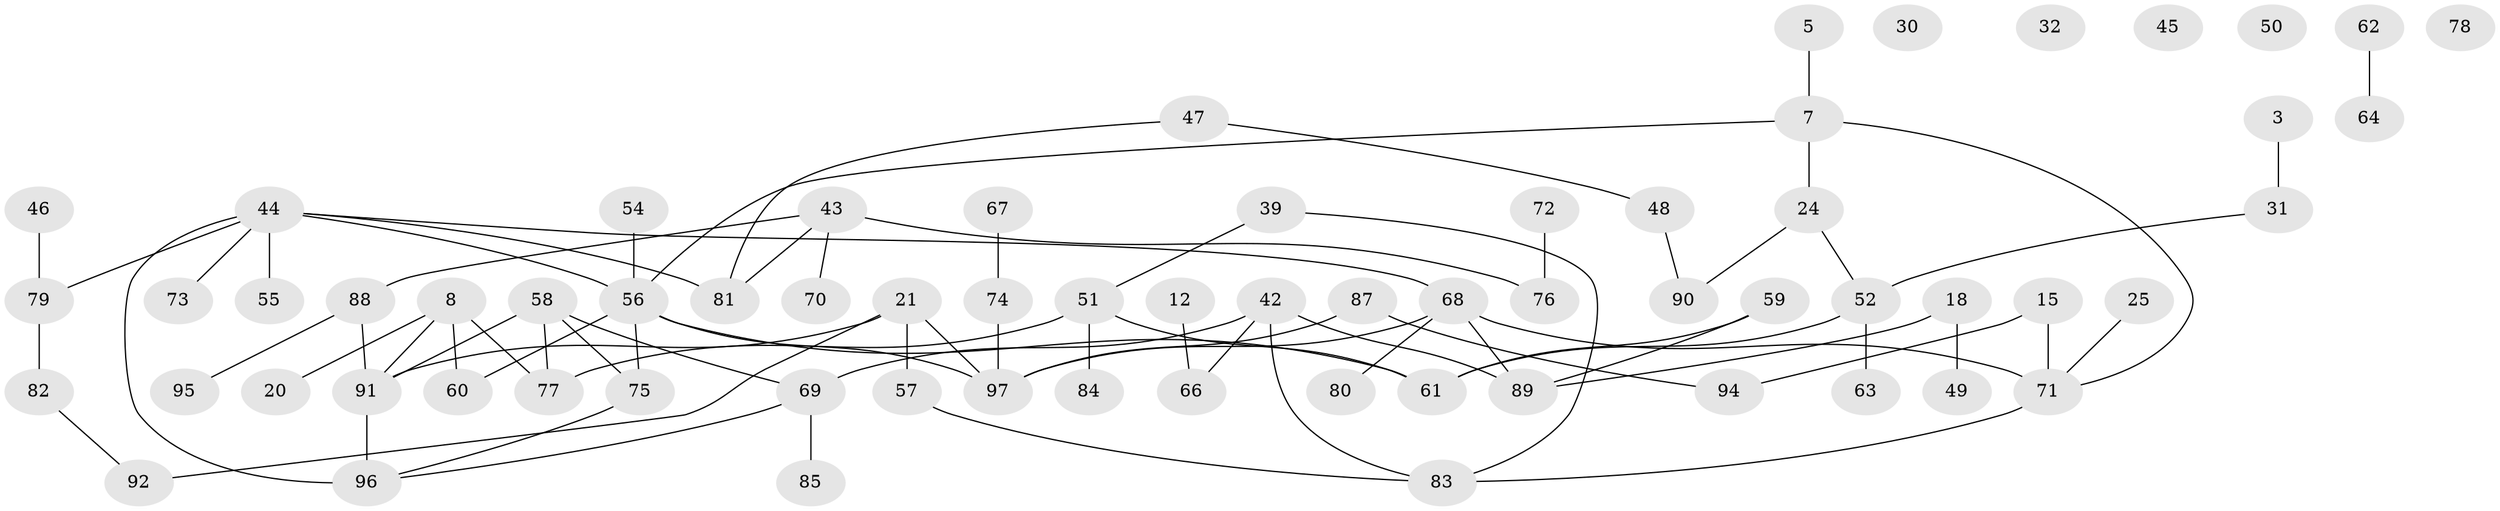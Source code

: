 // original degree distribution, {3: 0.25773195876288657, 1: 0.24742268041237114, 2: 0.26804123711340205, 5: 0.041237113402061855, 4: 0.09278350515463918, 0: 0.05154639175257732, 6: 0.030927835051546393, 7: 0.010309278350515464}
// Generated by graph-tools (version 1.1) at 2025/43/03/04/25 21:43:03]
// undirected, 67 vertices, 79 edges
graph export_dot {
graph [start="1"]
  node [color=gray90,style=filled];
  3;
  5;
  7;
  8;
  12;
  15;
  18;
  20;
  21;
  24 [super="+1"];
  25;
  30;
  31;
  32;
  39;
  42;
  43;
  44 [super="+40"];
  45;
  46;
  47;
  48;
  49;
  50;
  51 [super="+11+14"];
  52;
  54;
  55;
  56 [super="+16"];
  57;
  58 [super="+28"];
  59 [super="+29"];
  60 [super="+53"];
  61 [super="+17"];
  62;
  63;
  64;
  66;
  67;
  68 [super="+38"];
  69 [super="+19"];
  70;
  71 [super="+2+35"];
  72;
  73;
  74;
  75 [super="+41"];
  76;
  77 [super="+4"];
  78;
  79;
  80;
  81 [super="+37+36"];
  82;
  83 [super="+33"];
  84;
  85;
  87;
  88 [super="+34"];
  89 [super="+27+86"];
  90;
  91;
  92;
  94;
  95;
  96 [super="+65"];
  97 [super="+26+93"];
  3 -- 31;
  5 -- 7;
  7 -- 24 [weight=2];
  7 -- 56;
  7 -- 71;
  8 -- 20;
  8 -- 60 [weight=2];
  8 -- 77;
  8 -- 91;
  12 -- 66;
  15 -- 94;
  15 -- 71;
  18 -- 49;
  18 -- 89;
  21 -- 57;
  21 -- 91;
  21 -- 92;
  21 -- 97;
  24 -- 90;
  24 -- 52;
  25 -- 71;
  31 -- 52;
  39 -- 51;
  39 -- 83;
  42 -- 66;
  42 -- 69 [weight=2];
  42 -- 89 [weight=2];
  42 -- 83;
  43 -- 70;
  43 -- 76;
  43 -- 88;
  43 -- 81;
  44 -- 56;
  44 -- 81;
  44 -- 96;
  44 -- 68;
  44 -- 55;
  44 -- 73;
  44 -- 79;
  46 -- 79;
  47 -- 48;
  47 -- 81;
  48 -- 90;
  51 -- 61 [weight=2];
  51 -- 77;
  51 -- 84;
  52 -- 63;
  52 -- 61;
  54 -- 56;
  56 -- 60;
  56 -- 97 [weight=2];
  56 -- 61;
  56 -- 75;
  57 -- 83;
  58 -- 75;
  58 -- 77;
  58 -- 91;
  58 -- 69;
  59 -- 89;
  59 -- 61;
  62 -- 64;
  67 -- 74;
  68 -- 80;
  68 -- 97;
  68 -- 89;
  68 -- 71;
  69 -- 96;
  69 -- 85;
  71 -- 83;
  72 -- 76;
  74 -- 97;
  75 -- 96;
  79 -- 82;
  82 -- 92;
  87 -- 94;
  87 -- 97;
  88 -- 91;
  88 -- 95;
  91 -- 96 [weight=2];
}
